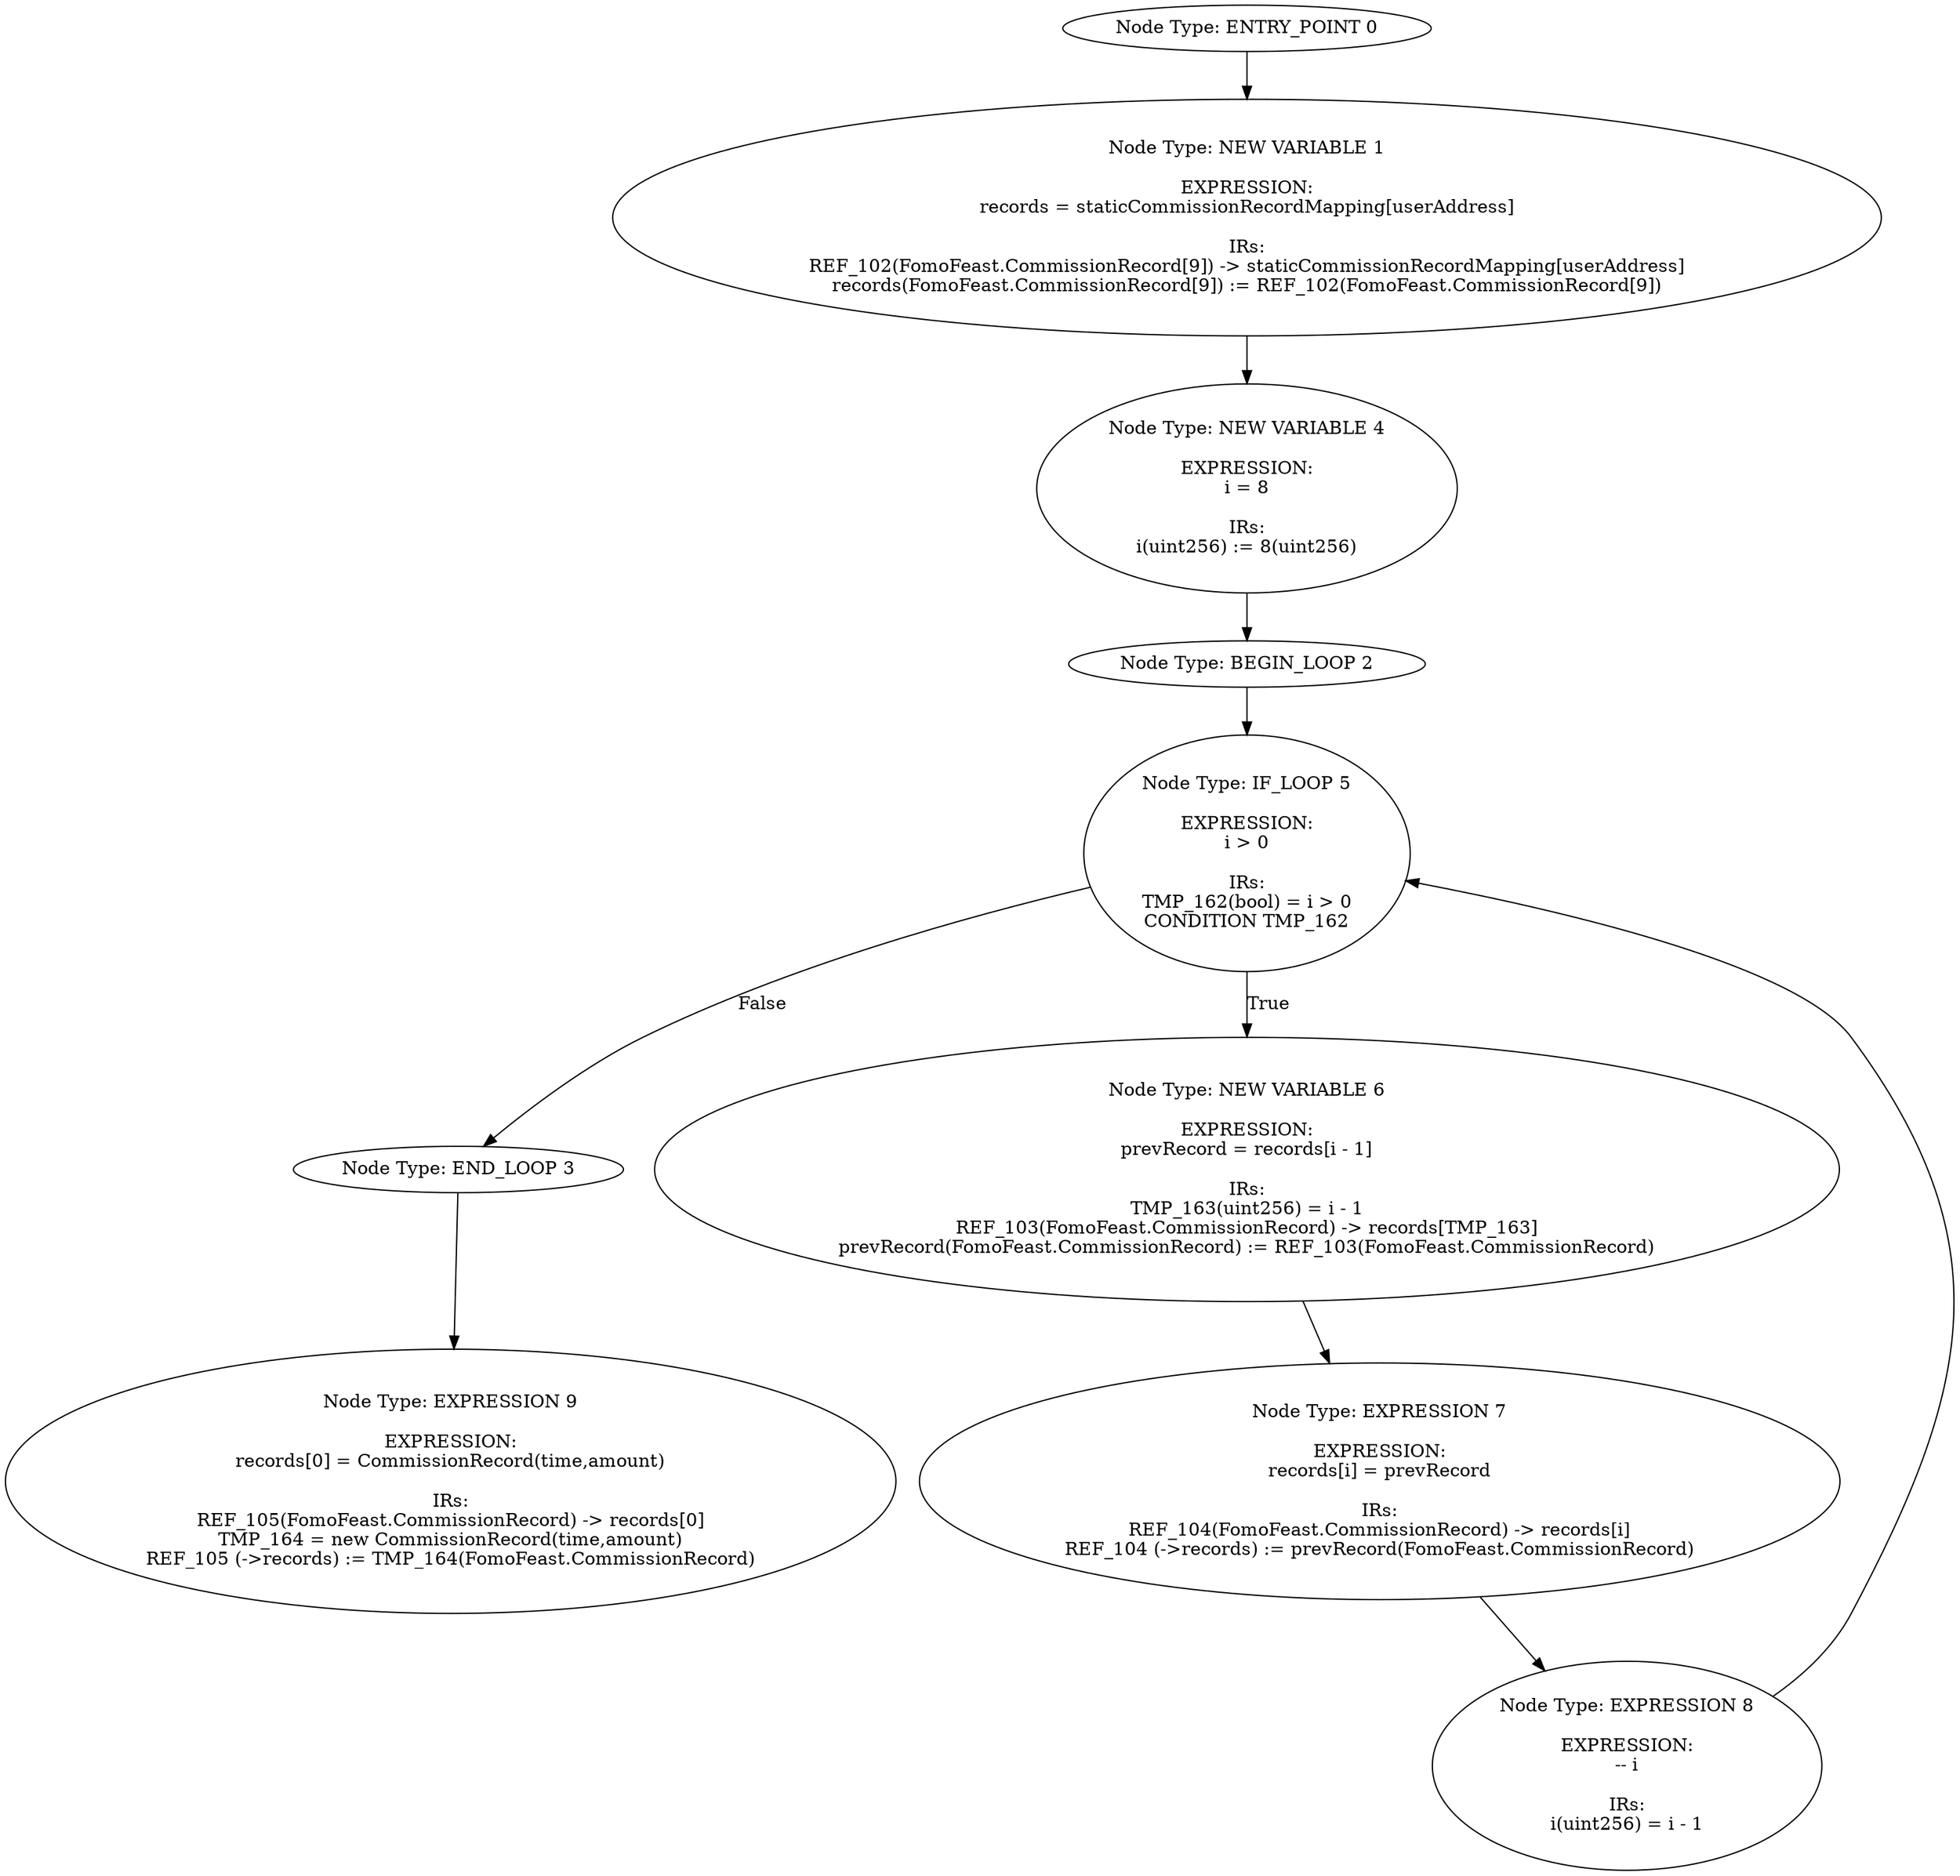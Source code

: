 digraph{
0[label="Node Type: ENTRY_POINT 0
"];
0->1;
1[label="Node Type: NEW VARIABLE 1

EXPRESSION:
records = staticCommissionRecordMapping[userAddress]

IRs:
REF_102(FomoFeast.CommissionRecord[9]) -> staticCommissionRecordMapping[userAddress]
records(FomoFeast.CommissionRecord[9]) := REF_102(FomoFeast.CommissionRecord[9])"];
1->4;
2[label="Node Type: BEGIN_LOOP 2
"];
2->5;
3[label="Node Type: END_LOOP 3
"];
3->9;
4[label="Node Type: NEW VARIABLE 4

EXPRESSION:
i = 8

IRs:
i(uint256) := 8(uint256)"];
4->2;
5[label="Node Type: IF_LOOP 5

EXPRESSION:
i > 0

IRs:
TMP_162(bool) = i > 0
CONDITION TMP_162"];
5->6[label="True"];
5->3[label="False"];
6[label="Node Type: NEW VARIABLE 6

EXPRESSION:
prevRecord = records[i - 1]

IRs:
TMP_163(uint256) = i - 1
REF_103(FomoFeast.CommissionRecord) -> records[TMP_163]
prevRecord(FomoFeast.CommissionRecord) := REF_103(FomoFeast.CommissionRecord)"];
6->7;
7[label="Node Type: EXPRESSION 7

EXPRESSION:
records[i] = prevRecord

IRs:
REF_104(FomoFeast.CommissionRecord) -> records[i]
REF_104 (->records) := prevRecord(FomoFeast.CommissionRecord)"];
7->8;
8[label="Node Type: EXPRESSION 8

EXPRESSION:
-- i

IRs:
i(uint256) = i - 1"];
8->5;
9[label="Node Type: EXPRESSION 9

EXPRESSION:
records[0] = CommissionRecord(time,amount)

IRs:
REF_105(FomoFeast.CommissionRecord) -> records[0]
TMP_164 = new CommissionRecord(time,amount)
REF_105 (->records) := TMP_164(FomoFeast.CommissionRecord)"];
}
